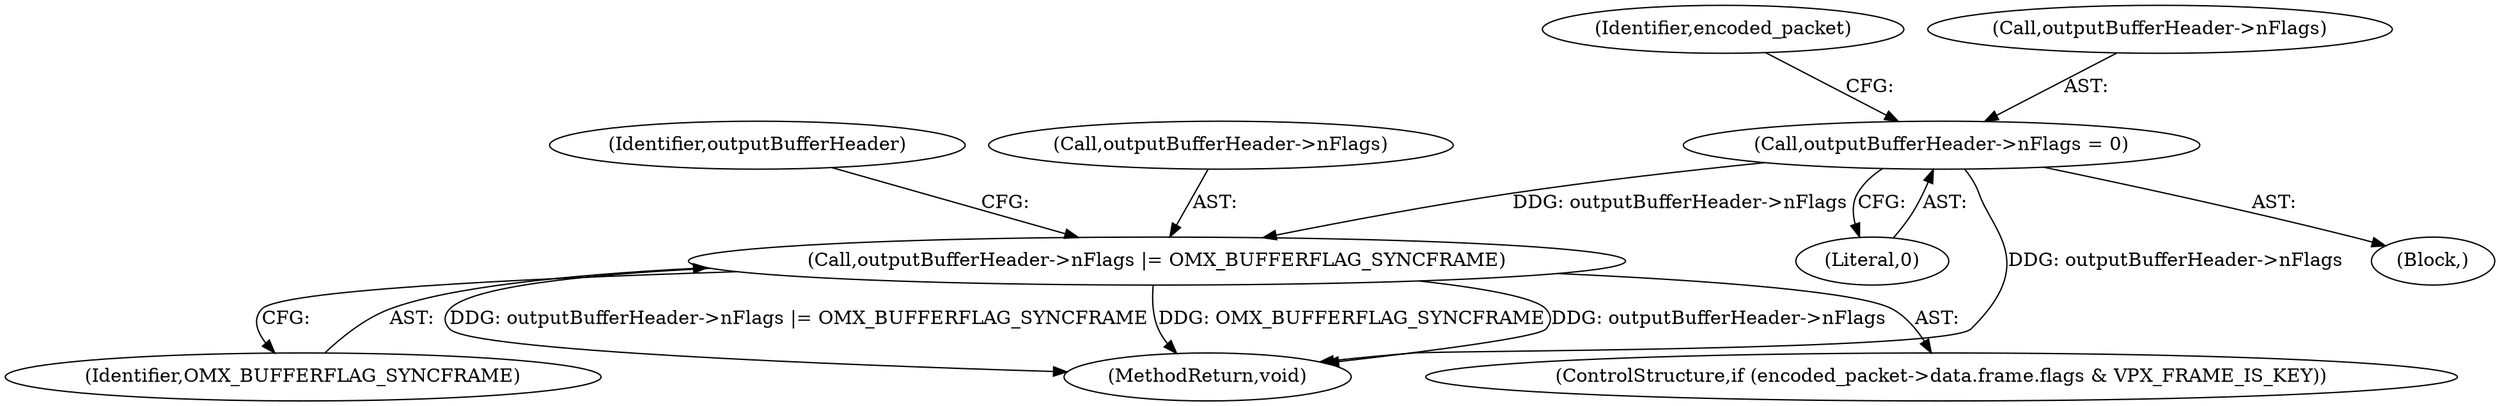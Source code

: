 digraph "0_Android_5443b57cc54f2e46b35246637be26a69e9f493e1_3@pointer" {
"1000455" [label="(Call,outputBufferHeader->nFlags = 0)"];
"1000470" [label="(Call,outputBufferHeader->nFlags |= OMX_BUFFERFLAG_SYNCFRAME)"];
"1000465" [label="(Identifier,encoded_packet)"];
"1000470" [label="(Call,outputBufferHeader->nFlags |= OMX_BUFFERFLAG_SYNCFRAME)"];
"1000545" [label="(MethodReturn,void)"];
"1000474" [label="(Identifier,OMX_BUFFERFLAG_SYNCFRAME)"];
"1000455" [label="(Call,outputBufferHeader->nFlags = 0)"];
"1000471" [label="(Call,outputBufferHeader->nFlags)"];
"1000459" [label="(Literal,0)"];
"1000460" [label="(ControlStructure,if (encoded_packet->data.frame.flags & VPX_FRAME_IS_KEY))"];
"1000477" [label="(Identifier,outputBufferHeader)"];
"1000443" [label="(Block,)"];
"1000456" [label="(Call,outputBufferHeader->nFlags)"];
"1000455" -> "1000443"  [label="AST: "];
"1000455" -> "1000459"  [label="CFG: "];
"1000456" -> "1000455"  [label="AST: "];
"1000459" -> "1000455"  [label="AST: "];
"1000465" -> "1000455"  [label="CFG: "];
"1000455" -> "1000545"  [label="DDG: outputBufferHeader->nFlags"];
"1000455" -> "1000470"  [label="DDG: outputBufferHeader->nFlags"];
"1000470" -> "1000460"  [label="AST: "];
"1000470" -> "1000474"  [label="CFG: "];
"1000471" -> "1000470"  [label="AST: "];
"1000474" -> "1000470"  [label="AST: "];
"1000477" -> "1000470"  [label="CFG: "];
"1000470" -> "1000545"  [label="DDG: OMX_BUFFERFLAG_SYNCFRAME"];
"1000470" -> "1000545"  [label="DDG: outputBufferHeader->nFlags"];
"1000470" -> "1000545"  [label="DDG: outputBufferHeader->nFlags |= OMX_BUFFERFLAG_SYNCFRAME"];
}

